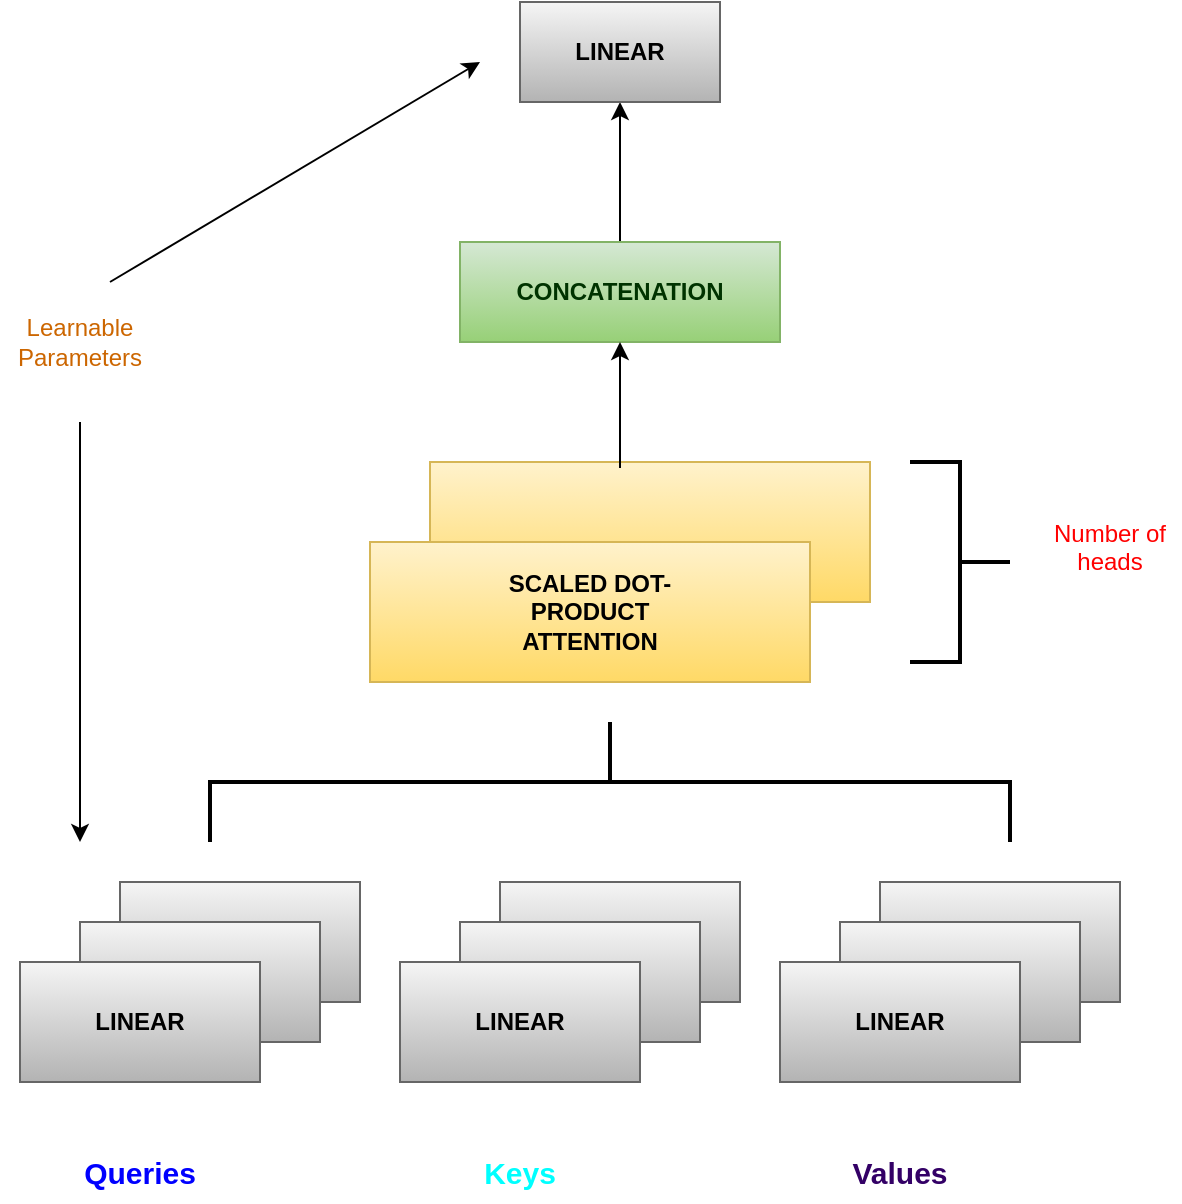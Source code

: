 <mxfile version="24.7.17">
  <diagram name="Página-1" id="VvAL8yBYar5RA5WONwtn">
    <mxGraphModel dx="1114" dy="663" grid="1" gridSize="10" guides="1" tooltips="1" connect="1" arrows="1" fold="1" page="1" pageScale="1" pageWidth="827" pageHeight="1169" math="0" shadow="0">
      <root>
        <mxCell id="0" />
        <mxCell id="1" parent="0" />
        <mxCell id="qG9zeNjEtGz_6E39t7Is-2" value="" style="rounded=0;whiteSpace=wrap;html=1;fillColor=#f5f5f5;gradientColor=#b3b3b3;strokeColor=#666666;" vertex="1" parent="1">
          <mxGeometry x="120" y="530" width="120" height="60" as="geometry" />
        </mxCell>
        <mxCell id="qG9zeNjEtGz_6E39t7Is-3" value="" style="rounded=0;whiteSpace=wrap;html=1;fillColor=#f5f5f5;gradientColor=#b3b3b3;strokeColor=#666666;" vertex="1" parent="1">
          <mxGeometry x="100" y="550" width="120" height="60" as="geometry" />
        </mxCell>
        <mxCell id="qG9zeNjEtGz_6E39t7Is-1" value="&lt;b&gt;LINEAR&lt;/b&gt;" style="rounded=0;whiteSpace=wrap;html=1;fillColor=#f5f5f5;strokeColor=#666666;gradientColor=#b3b3b3;" vertex="1" parent="1">
          <mxGeometry x="70" y="570" width="120" height="60" as="geometry" />
        </mxCell>
        <mxCell id="qG9zeNjEtGz_6E39t7Is-5" value="" style="rounded=0;whiteSpace=wrap;html=1;fillColor=#f5f5f5;gradientColor=#b3b3b3;strokeColor=#666666;" vertex="1" parent="1">
          <mxGeometry x="310" y="530" width="120" height="60" as="geometry" />
        </mxCell>
        <mxCell id="qG9zeNjEtGz_6E39t7Is-6" value="" style="rounded=0;whiteSpace=wrap;html=1;fillColor=#f5f5f5;gradientColor=#b3b3b3;strokeColor=#666666;" vertex="1" parent="1">
          <mxGeometry x="290" y="550" width="120" height="60" as="geometry" />
        </mxCell>
        <mxCell id="qG9zeNjEtGz_6E39t7Is-7" value="&lt;b&gt;LINEAR&lt;/b&gt;" style="rounded=0;whiteSpace=wrap;html=1;fillColor=#f5f5f5;gradientColor=#b3b3b3;strokeColor=#666666;" vertex="1" parent="1">
          <mxGeometry x="260" y="570" width="120" height="60" as="geometry" />
        </mxCell>
        <mxCell id="qG9zeNjEtGz_6E39t7Is-8" value="" style="rounded=0;whiteSpace=wrap;html=1;fillColor=#f5f5f5;gradientColor=#b3b3b3;strokeColor=#666666;" vertex="1" parent="1">
          <mxGeometry x="500" y="530" width="120" height="60" as="geometry" />
        </mxCell>
        <mxCell id="qG9zeNjEtGz_6E39t7Is-9" value="" style="rounded=0;whiteSpace=wrap;html=1;fillColor=#f5f5f5;gradientColor=#b3b3b3;strokeColor=#666666;" vertex="1" parent="1">
          <mxGeometry x="480" y="550" width="120" height="60" as="geometry" />
        </mxCell>
        <mxCell id="qG9zeNjEtGz_6E39t7Is-10" value="&lt;b&gt;LINEAR&lt;/b&gt;" style="rounded=0;whiteSpace=wrap;html=1;fillColor=#f5f5f5;gradientColor=#b3b3b3;strokeColor=#666666;" vertex="1" parent="1">
          <mxGeometry x="450" y="570" width="120" height="60" as="geometry" />
        </mxCell>
        <mxCell id="qG9zeNjEtGz_6E39t7Is-12" value="" style="rounded=0;whiteSpace=wrap;html=1;fillColor=#fff2cc;gradientColor=#ffd966;strokeColor=#d6b656;" vertex="1" parent="1">
          <mxGeometry x="275" y="320" width="220" height="70" as="geometry" />
        </mxCell>
        <mxCell id="qG9zeNjEtGz_6E39t7Is-11" value="" style="rounded=0;whiteSpace=wrap;html=1;fillColor=#fff2cc;strokeColor=#d6b656;gradientColor=#ffd966;" vertex="1" parent="1">
          <mxGeometry x="245" y="360" width="220" height="70" as="geometry" />
        </mxCell>
        <mxCell id="qG9zeNjEtGz_6E39t7Is-13" value="" style="strokeWidth=2;html=1;shape=mxgraph.flowchart.annotation_2;align=left;labelPosition=right;pointerEvents=1;direction=south;" vertex="1" parent="1">
          <mxGeometry x="165" y="450" width="400" height="60" as="geometry" />
        </mxCell>
        <mxCell id="qG9zeNjEtGz_6E39t7Is-17" style="edgeStyle=orthogonalEdgeStyle;rounded=0;orthogonalLoop=1;jettySize=auto;html=1;entryX=0.5;entryY=1;entryDx=0;entryDy=0;" edge="1" parent="1" source="qG9zeNjEtGz_6E39t7Is-14" target="qG9zeNjEtGz_6E39t7Is-16">
          <mxGeometry relative="1" as="geometry" />
        </mxCell>
        <mxCell id="qG9zeNjEtGz_6E39t7Is-14" value="&lt;b&gt;&lt;font color=&quot;#003300&quot;&gt;CONCATENATION&lt;/font&gt;&lt;/b&gt;" style="rounded=0;whiteSpace=wrap;html=1;fillColor=#d5e8d4;gradientColor=#97d077;strokeColor=#82b366;" vertex="1" parent="1">
          <mxGeometry x="290" y="210" width="160" height="50" as="geometry" />
        </mxCell>
        <mxCell id="qG9zeNjEtGz_6E39t7Is-16" value="&lt;b&gt;LINEAR&lt;/b&gt;" style="rounded=0;whiteSpace=wrap;html=1;fillColor=#f5f5f5;gradientColor=#b3b3b3;strokeColor=#666666;" vertex="1" parent="1">
          <mxGeometry x="320" y="90" width="100" height="50" as="geometry" />
        </mxCell>
        <mxCell id="qG9zeNjEtGz_6E39t7Is-18" value="" style="endArrow=classic;html=1;rounded=0;entryX=0.5;entryY=1;entryDx=0;entryDy=0;" edge="1" parent="1" target="qG9zeNjEtGz_6E39t7Is-14">
          <mxGeometry width="50" height="50" relative="1" as="geometry">
            <mxPoint x="370" y="323" as="sourcePoint" />
            <mxPoint x="414" y="270" as="targetPoint" />
          </mxGeometry>
        </mxCell>
        <mxCell id="qG9zeNjEtGz_6E39t7Is-19" value="&lt;b&gt;SCALED DOT-PRODUCT ATTENTION&lt;/b&gt;" style="text;html=1;align=center;verticalAlign=middle;whiteSpace=wrap;rounded=0;" vertex="1" parent="1">
          <mxGeometry x="290" y="385" width="130" height="20" as="geometry" />
        </mxCell>
        <mxCell id="qG9zeNjEtGz_6E39t7Is-20" value="" style="strokeWidth=2;html=1;shape=mxgraph.flowchart.annotation_2;align=left;labelPosition=right;pointerEvents=1;direction=west;" vertex="1" parent="1">
          <mxGeometry x="515" y="320" width="50" height="100" as="geometry" />
        </mxCell>
        <mxCell id="qG9zeNjEtGz_6E39t7Is-22" value="&lt;font color=&quot;#ff0000&quot;&gt;Number of&lt;/font&gt;&lt;div&gt;&lt;font color=&quot;#ff0000&quot;&gt;heads&lt;/font&gt;&lt;/div&gt;&lt;div&gt;&lt;br&gt;&lt;/div&gt;" style="text;html=1;align=center;verticalAlign=middle;whiteSpace=wrap;rounded=0;" vertex="1" parent="1">
          <mxGeometry x="580" y="350" width="70" height="40" as="geometry" />
        </mxCell>
        <mxCell id="qG9zeNjEtGz_6E39t7Is-23" value="&lt;b&gt;&lt;font style=&quot;font-size: 15px;&quot; color=&quot;#0000ff&quot;&gt;Queries&lt;/font&gt;&lt;/b&gt;" style="text;html=1;align=center;verticalAlign=middle;whiteSpace=wrap;rounded=0;" vertex="1" parent="1">
          <mxGeometry x="100" y="660" width="60" height="30" as="geometry" />
        </mxCell>
        <mxCell id="qG9zeNjEtGz_6E39t7Is-24" value="&lt;font color=&quot;#330066&quot; style=&quot;font-size: 15px;&quot;&gt;&lt;b&gt;Values&lt;/b&gt;&lt;/font&gt;" style="text;html=1;align=center;verticalAlign=middle;whiteSpace=wrap;rounded=0;" vertex="1" parent="1">
          <mxGeometry x="480" y="660" width="60" height="30" as="geometry" />
        </mxCell>
        <mxCell id="qG9zeNjEtGz_6E39t7Is-25" value="&lt;b&gt;&lt;font color=&quot;#00ffff&quot; style=&quot;font-size: 15px;&quot;&gt;Keys&lt;/font&gt;&lt;/b&gt;" style="text;html=1;align=center;verticalAlign=middle;whiteSpace=wrap;rounded=0;" vertex="1" parent="1">
          <mxGeometry x="290" y="660" width="60" height="30" as="geometry" />
        </mxCell>
        <mxCell id="qG9zeNjEtGz_6E39t7Is-28" value="&lt;font color=&quot;#cc6600&quot;&gt;Learnable&lt;/font&gt;&lt;div&gt;&lt;font color=&quot;#cc6600&quot;&gt;Parameters&lt;/font&gt;&lt;/div&gt;" style="text;html=1;align=center;verticalAlign=middle;whiteSpace=wrap;rounded=0;" vertex="1" parent="1">
          <mxGeometry x="60" y="230" width="80" height="60" as="geometry" />
        </mxCell>
        <mxCell id="qG9zeNjEtGz_6E39t7Is-29" value="" style="endArrow=classic;html=1;rounded=0;" edge="1" parent="1">
          <mxGeometry width="50" height="50" relative="1" as="geometry">
            <mxPoint x="115" y="230" as="sourcePoint" />
            <mxPoint x="300" y="120" as="targetPoint" />
          </mxGeometry>
        </mxCell>
        <mxCell id="qG9zeNjEtGz_6E39t7Is-30" value="" style="endArrow=classic;html=1;rounded=0;" edge="1" parent="1">
          <mxGeometry width="50" height="50" relative="1" as="geometry">
            <mxPoint x="100" y="300" as="sourcePoint" />
            <mxPoint x="100" y="510" as="targetPoint" />
          </mxGeometry>
        </mxCell>
      </root>
    </mxGraphModel>
  </diagram>
</mxfile>
